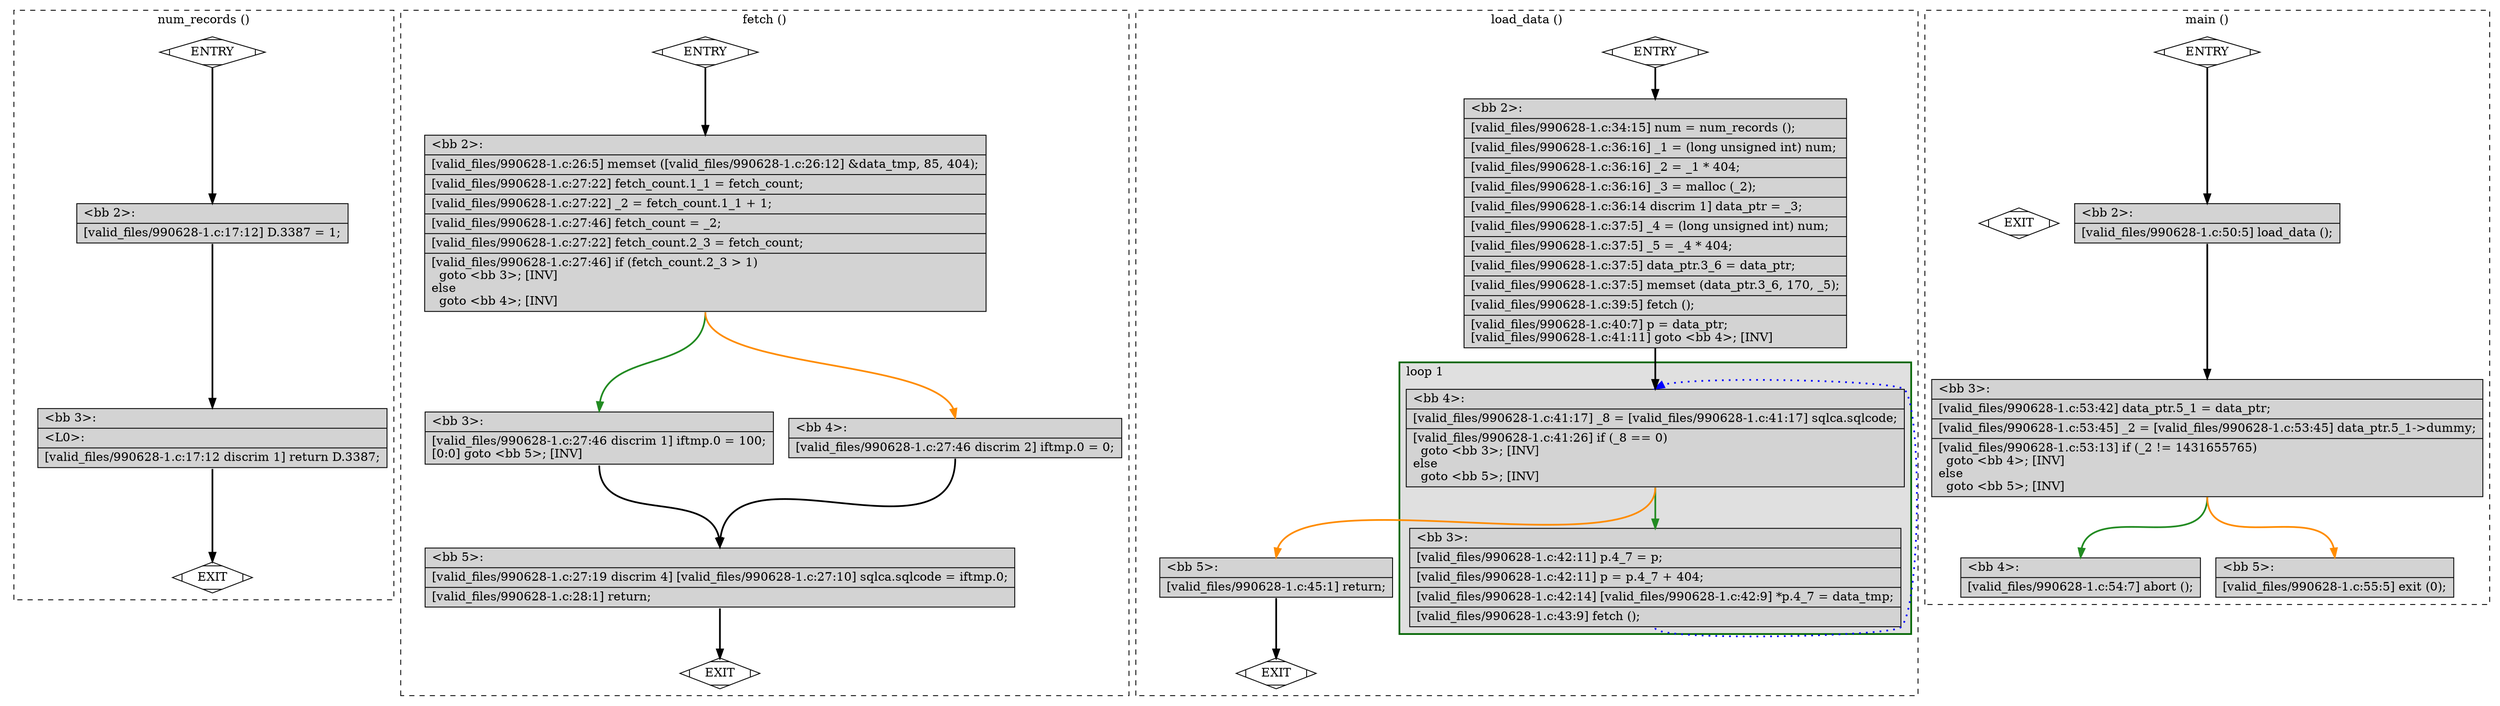 digraph "a-990628-1.c.015t.cfg" {
overlap=false;
subgraph "cluster_num_records" {
	style="dashed";
	color="black";
	label="num_records ()";
	fn_6_basic_block_0 [shape=Mdiamond,style=filled,fillcolor=white,label="ENTRY"];

	fn_6_basic_block_1 [shape=Mdiamond,style=filled,fillcolor=white,label="EXIT"];

	fn_6_basic_block_2 [shape=record,style=filled,fillcolor=lightgrey,label="{\<bb\ 2\>:\l\
|[valid_files/990628-1.c:17:12]\ D.3387\ =\ 1;\l\
}"];

	fn_6_basic_block_3 [shape=record,style=filled,fillcolor=lightgrey,label="{\<bb\ 3\>:\l\
|\<L0\>:\l\
|[valid_files/990628-1.c:17:12\ discrim\ 1]\ return\ D.3387;\l\
}"];

	fn_6_basic_block_0:s -> fn_6_basic_block_2:n [style="solid,bold",color=black,weight=100,constraint=true];
	fn_6_basic_block_2:s -> fn_6_basic_block_3:n [style="solid,bold",color=black,weight=100,constraint=true];
	fn_6_basic_block_3:s -> fn_6_basic_block_1:n [style="solid,bold",color=black,weight=10,constraint=true];
	fn_6_basic_block_0:s -> fn_6_basic_block_1:n [style="invis",constraint=true];
}
subgraph "cluster_fetch" {
	style="dashed";
	color="black";
	label="fetch ()";
	fn_7_basic_block_0 [shape=Mdiamond,style=filled,fillcolor=white,label="ENTRY"];

	fn_7_basic_block_1 [shape=Mdiamond,style=filled,fillcolor=white,label="EXIT"];

	fn_7_basic_block_2 [shape=record,style=filled,fillcolor=lightgrey,label="{\<bb\ 2\>:\l\
|[valid_files/990628-1.c:26:5]\ memset\ ([valid_files/990628-1.c:26:12]\ &data_tmp,\ 85,\ 404);\l\
|[valid_files/990628-1.c:27:22]\ fetch_count.1_1\ =\ fetch_count;\l\
|[valid_files/990628-1.c:27:22]\ _2\ =\ fetch_count.1_1\ +\ 1;\l\
|[valid_files/990628-1.c:27:46]\ fetch_count\ =\ _2;\l\
|[valid_files/990628-1.c:27:22]\ fetch_count.2_3\ =\ fetch_count;\l\
|[valid_files/990628-1.c:27:46]\ if\ (fetch_count.2_3\ \>\ 1)\l\
\ \ goto\ \<bb\ 3\>;\ [INV]\l\
else\l\
\ \ goto\ \<bb\ 4\>;\ [INV]\l\
}"];

	fn_7_basic_block_3 [shape=record,style=filled,fillcolor=lightgrey,label="{\<bb\ 3\>:\l\
|[valid_files/990628-1.c:27:46\ discrim\ 1]\ iftmp.0\ =\ 100;\l\
[0:0]\ goto\ \<bb\ 5\>;\ [INV]\l\
}"];

	fn_7_basic_block_4 [shape=record,style=filled,fillcolor=lightgrey,label="{\<bb\ 4\>:\l\
|[valid_files/990628-1.c:27:46\ discrim\ 2]\ iftmp.0\ =\ 0;\l\
}"];

	fn_7_basic_block_5 [shape=record,style=filled,fillcolor=lightgrey,label="{\<bb\ 5\>:\l\
|[valid_files/990628-1.c:27:19\ discrim\ 4]\ [valid_files/990628-1.c:27:10]\ sqlca.sqlcode\ =\ iftmp.0;\l\
|[valid_files/990628-1.c:28:1]\ return;\l\
}"];

	fn_7_basic_block_0:s -> fn_7_basic_block_2:n [style="solid,bold",color=black,weight=100,constraint=true];
	fn_7_basic_block_2:s -> fn_7_basic_block_3:n [style="solid,bold",color=forestgreen,weight=10,constraint=true];
	fn_7_basic_block_2:s -> fn_7_basic_block_4:n [style="solid,bold",color=darkorange,weight=10,constraint=true];
	fn_7_basic_block_3:s -> fn_7_basic_block_5:n [style="solid,bold",color=black,weight=100,constraint=true];
	fn_7_basic_block_4:s -> fn_7_basic_block_5:n [style="solid,bold",color=black,weight=100,constraint=true];
	fn_7_basic_block_5:s -> fn_7_basic_block_1:n [style="solid,bold",color=black,weight=10,constraint=true];
	fn_7_basic_block_0:s -> fn_7_basic_block_1:n [style="invis",constraint=true];
}
subgraph "cluster_load_data" {
	style="dashed";
	color="black";
	label="load_data ()";
	subgraph cluster_8_1 {
	style="filled";
	color="darkgreen";
	fillcolor="grey88";
	label="loop 1";
	labeljust=l;
	penwidth=2;
	fn_8_basic_block_4 [shape=record,style=filled,fillcolor=lightgrey,label="{\<bb\ 4\>:\l\
|[valid_files/990628-1.c:41:17]\ _8\ =\ [valid_files/990628-1.c:41:17]\ sqlca.sqlcode;\l\
|[valid_files/990628-1.c:41:26]\ if\ (_8\ ==\ 0)\l\
\ \ goto\ \<bb\ 3\>;\ [INV]\l\
else\l\
\ \ goto\ \<bb\ 5\>;\ [INV]\l\
}"];

	fn_8_basic_block_3 [shape=record,style=filled,fillcolor=lightgrey,label="{\<bb\ 3\>:\l\
|[valid_files/990628-1.c:42:11]\ p.4_7\ =\ p;\l\
|[valid_files/990628-1.c:42:11]\ p\ =\ p.4_7\ +\ 404;\l\
|[valid_files/990628-1.c:42:14]\ [valid_files/990628-1.c:42:9]\ *p.4_7\ =\ data_tmp;\l\
|[valid_files/990628-1.c:43:9]\ fetch\ ();\l\
}"];

	}
	fn_8_basic_block_0 [shape=Mdiamond,style=filled,fillcolor=white,label="ENTRY"];

	fn_8_basic_block_1 [shape=Mdiamond,style=filled,fillcolor=white,label="EXIT"];

	fn_8_basic_block_2 [shape=record,style=filled,fillcolor=lightgrey,label="{\<bb\ 2\>:\l\
|[valid_files/990628-1.c:34:15]\ num\ =\ num_records\ ();\l\
|[valid_files/990628-1.c:36:16]\ _1\ =\ (long\ unsigned\ int)\ num;\l\
|[valid_files/990628-1.c:36:16]\ _2\ =\ _1\ *\ 404;\l\
|[valid_files/990628-1.c:36:16]\ _3\ =\ malloc\ (_2);\l\
|[valid_files/990628-1.c:36:14\ discrim\ 1]\ data_ptr\ =\ _3;\l\
|[valid_files/990628-1.c:37:5]\ _4\ =\ (long\ unsigned\ int)\ num;\l\
|[valid_files/990628-1.c:37:5]\ _5\ =\ _4\ *\ 404;\l\
|[valid_files/990628-1.c:37:5]\ data_ptr.3_6\ =\ data_ptr;\l\
|[valid_files/990628-1.c:37:5]\ memset\ (data_ptr.3_6,\ 170,\ _5);\l\
|[valid_files/990628-1.c:39:5]\ fetch\ ();\l\
|[valid_files/990628-1.c:40:7]\ p\ =\ data_ptr;\l\
[valid_files/990628-1.c:41:11]\ goto\ \<bb\ 4\>;\ [INV]\l\
}"];

	fn_8_basic_block_5 [shape=record,style=filled,fillcolor=lightgrey,label="{\<bb\ 5\>:\l\
|[valid_files/990628-1.c:45:1]\ return;\l\
}"];

	fn_8_basic_block_0:s -> fn_8_basic_block_2:n [style="solid,bold",color=black,weight=100,constraint=true];
	fn_8_basic_block_2:s -> fn_8_basic_block_4:n [style="solid,bold",color=black,weight=100,constraint=true];
	fn_8_basic_block_3:s -> fn_8_basic_block_4:n [style="dotted,bold",color=blue,weight=10,constraint=false];
	fn_8_basic_block_4:s -> fn_8_basic_block_3:n [style="solid,bold",color=forestgreen,weight=10,constraint=true];
	fn_8_basic_block_4:s -> fn_8_basic_block_5:n [style="solid,bold",color=darkorange,weight=10,constraint=true];
	fn_8_basic_block_5:s -> fn_8_basic_block_1:n [style="solid,bold",color=black,weight=10,constraint=true];
	fn_8_basic_block_0:s -> fn_8_basic_block_1:n [style="invis",constraint=true];
}
subgraph "cluster_main" {
	style="dashed";
	color="black";
	label="main ()";
	fn_9_basic_block_0 [shape=Mdiamond,style=filled,fillcolor=white,label="ENTRY"];

	fn_9_basic_block_1 [shape=Mdiamond,style=filled,fillcolor=white,label="EXIT"];

	fn_9_basic_block_2 [shape=record,style=filled,fillcolor=lightgrey,label="{\<bb\ 2\>:\l\
|[valid_files/990628-1.c:50:5]\ load_data\ ();\l\
}"];

	fn_9_basic_block_3 [shape=record,style=filled,fillcolor=lightgrey,label="{\<bb\ 3\>:\l\
|[valid_files/990628-1.c:53:42]\ data_ptr.5_1\ =\ data_ptr;\l\
|[valid_files/990628-1.c:53:45]\ _2\ =\ [valid_files/990628-1.c:53:45]\ data_ptr.5_1-\>dummy;\l\
|[valid_files/990628-1.c:53:13]\ if\ (_2\ !=\ 1431655765)\l\
\ \ goto\ \<bb\ 4\>;\ [INV]\l\
else\l\
\ \ goto\ \<bb\ 5\>;\ [INV]\l\
}"];

	fn_9_basic_block_4 [shape=record,style=filled,fillcolor=lightgrey,label="{\<bb\ 4\>:\l\
|[valid_files/990628-1.c:54:7]\ abort\ ();\l\
}"];

	fn_9_basic_block_5 [shape=record,style=filled,fillcolor=lightgrey,label="{\<bb\ 5\>:\l\
|[valid_files/990628-1.c:55:5]\ exit\ (0);\l\
}"];

	fn_9_basic_block_0:s -> fn_9_basic_block_2:n [style="solid,bold",color=black,weight=100,constraint=true];
	fn_9_basic_block_2:s -> fn_9_basic_block_3:n [style="solid,bold",color=black,weight=100,constraint=true];
	fn_9_basic_block_3:s -> fn_9_basic_block_4:n [style="solid,bold",color=forestgreen,weight=10,constraint=true];
	fn_9_basic_block_3:s -> fn_9_basic_block_5:n [style="solid,bold",color=darkorange,weight=10,constraint=true];
	fn_9_basic_block_0:s -> fn_9_basic_block_1:n [style="invis",constraint=true];
}
}
